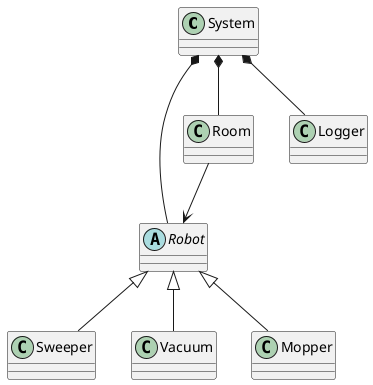 @startuml
Class System
Abstract class Robot
class Sweeper
class Vacuum
class Mopper
class Room
class Logger
System *-- Robot
Robot <|-- Sweeper
Robot <|-- Vacuum
Robot <|-- Mopper
System *-- Room
System *-- Logger
Room --> Robot

@enduml